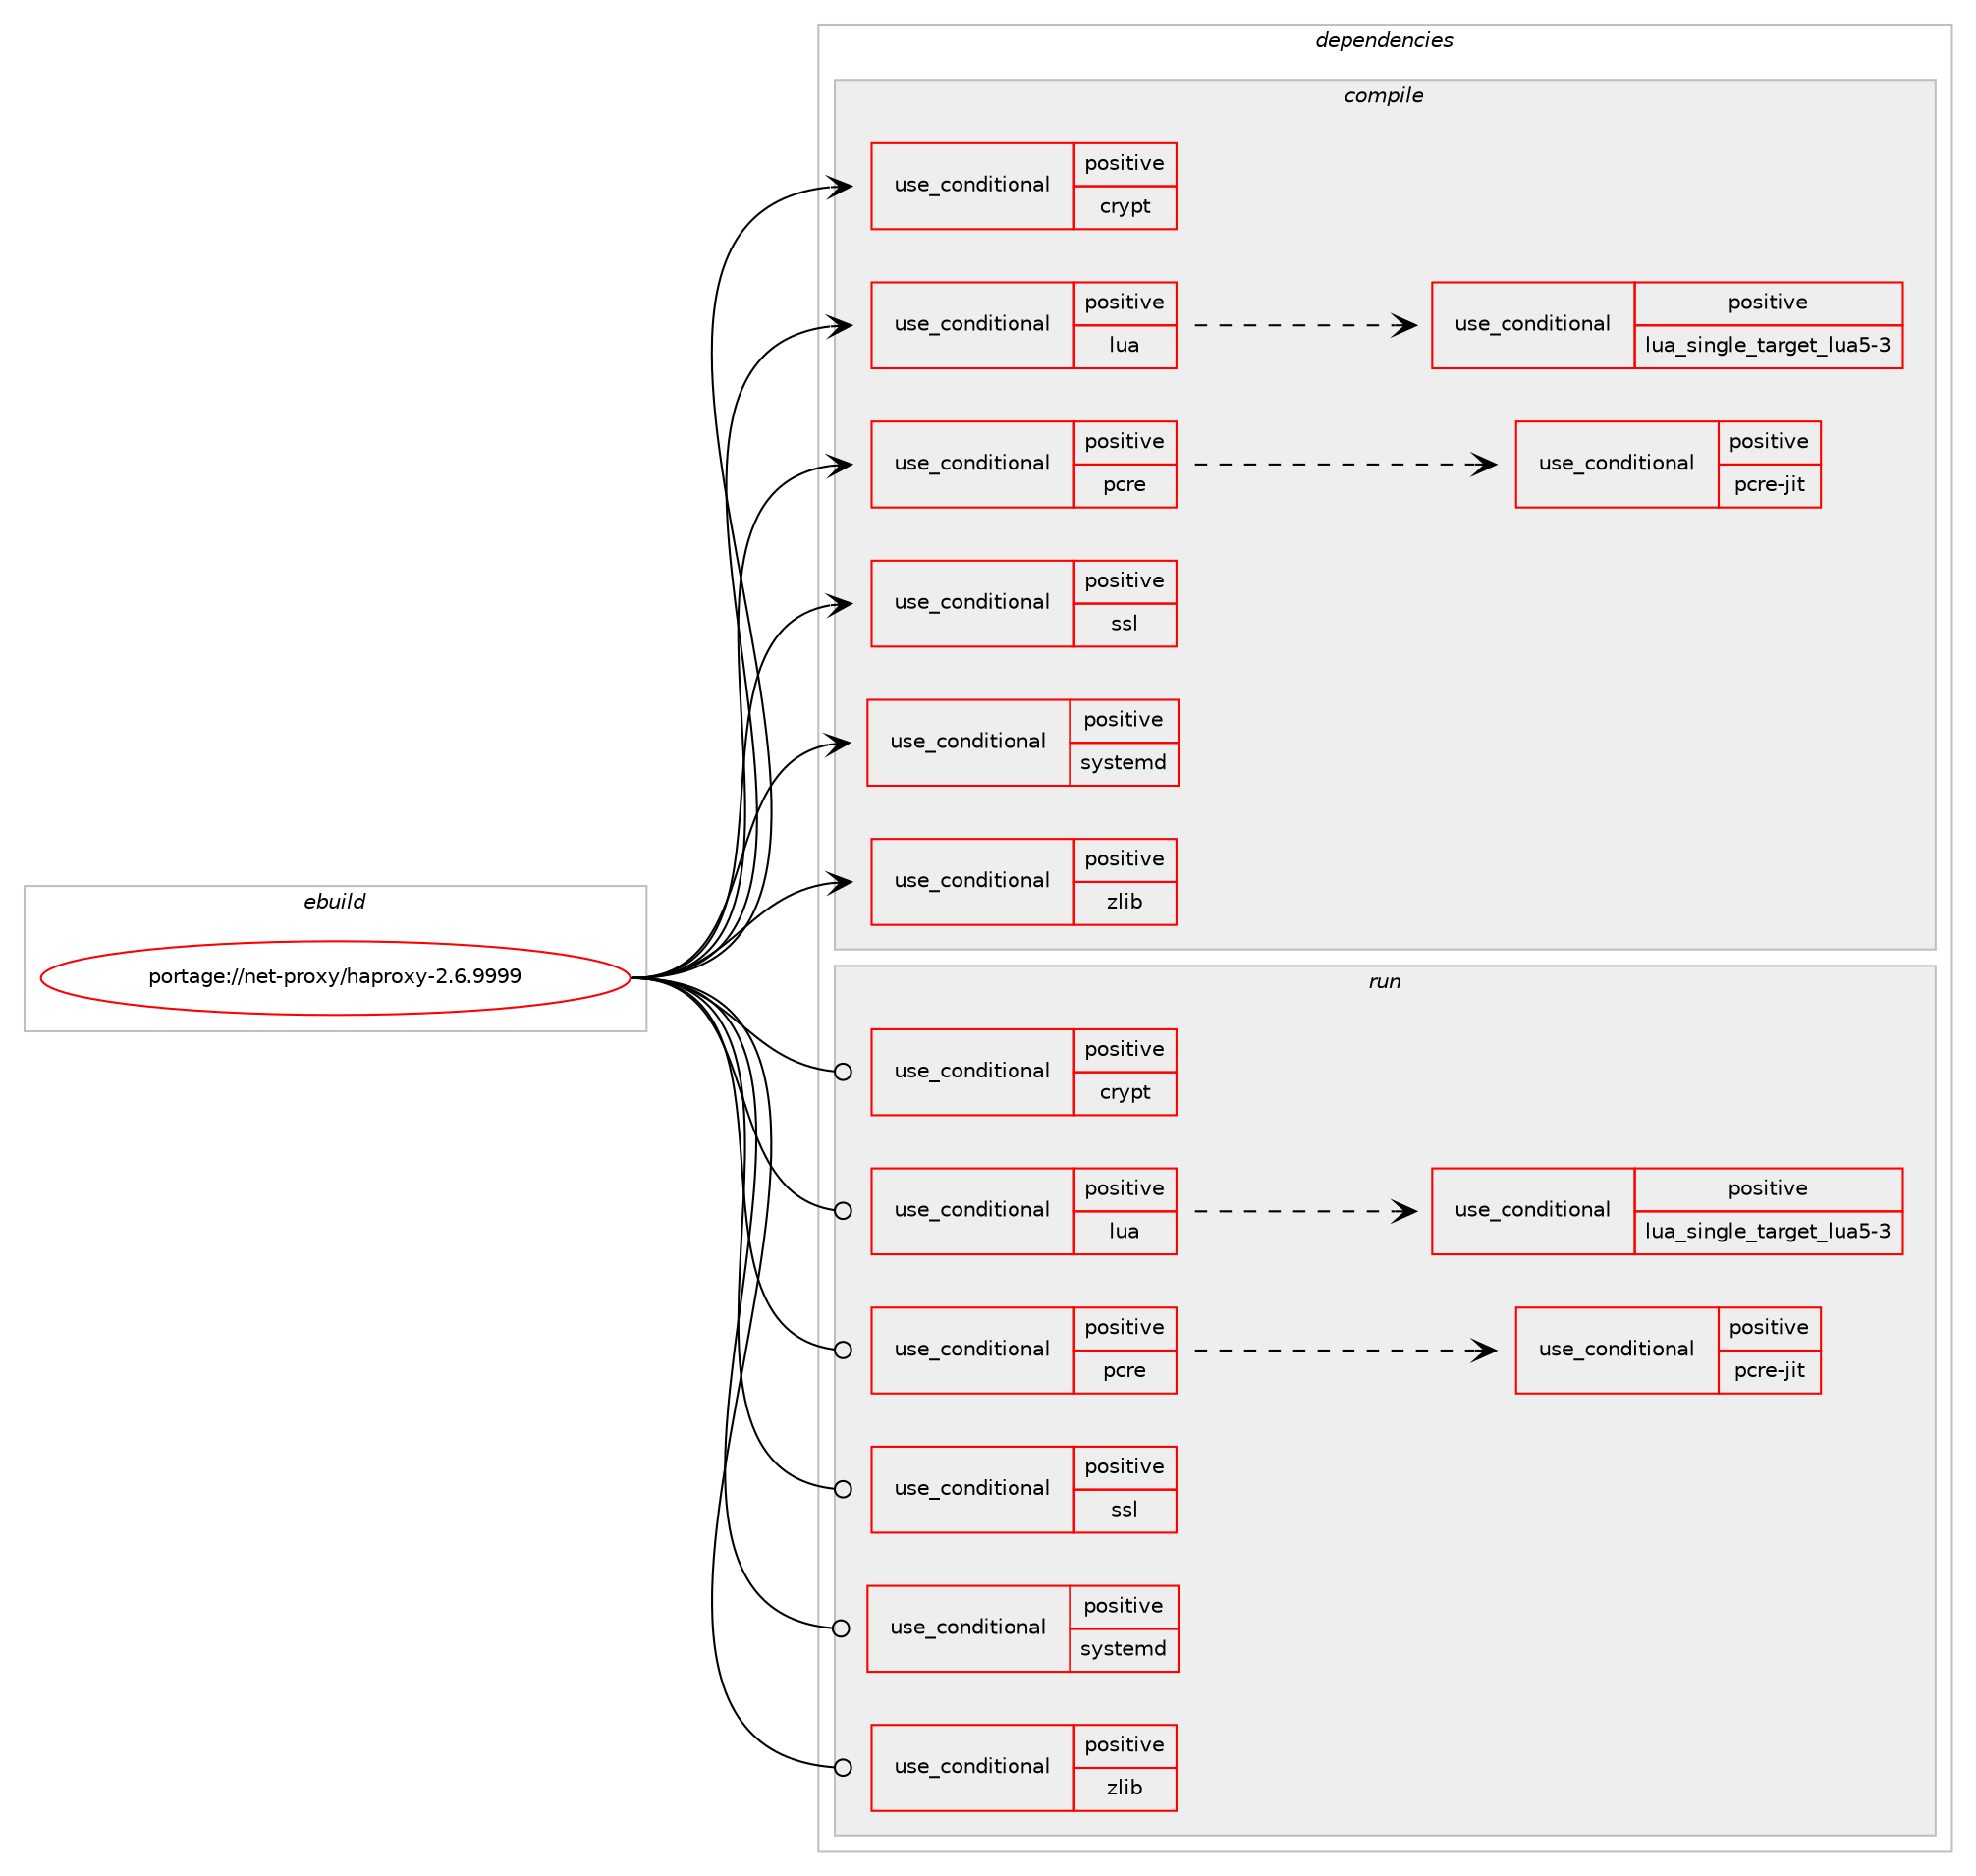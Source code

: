 digraph prolog {

# *************
# Graph options
# *************

newrank=true;
concentrate=true;
compound=true;
graph [rankdir=LR,fontname=Helvetica,fontsize=10,ranksep=1.5];#, ranksep=2.5, nodesep=0.2];
edge  [arrowhead=vee];
node  [fontname=Helvetica,fontsize=10];

# **********
# The ebuild
# **********

subgraph cluster_leftcol {
color=gray;
rank=same;
label=<<i>ebuild</i>>;
id [label="portage://net-proxy/haproxy-2.6.9999", color=red, width=4, href="../net-proxy/haproxy-2.6.9999.svg"];
}

# ****************
# The dependencies
# ****************

subgraph cluster_midcol {
color=gray;
label=<<i>dependencies</i>>;
subgraph cluster_compile {
fillcolor="#eeeeee";
style=filled;
label=<<i>compile</i>>;
subgraph cond1796 {
dependency2551 [label=<<TABLE BORDER="0" CELLBORDER="1" CELLSPACING="0" CELLPADDING="4"><TR><TD ROWSPAN="3" CELLPADDING="10">use_conditional</TD></TR><TR><TD>positive</TD></TR><TR><TD>crypt</TD></TR></TABLE>>, shape=none, color=red];
# *** BEGIN UNKNOWN DEPENDENCY TYPE (TODO) ***
# dependency2551 -> package_dependency(portage://net-proxy/haproxy-2.6.9999,install,no,virtual,libcrypt,none,[,,],any_same_slot,[])
# *** END UNKNOWN DEPENDENCY TYPE (TODO) ***

}
id:e -> dependency2551:w [weight=20,style="solid",arrowhead="vee"];
subgraph cond1797 {
dependency2552 [label=<<TABLE BORDER="0" CELLBORDER="1" CELLSPACING="0" CELLPADDING="4"><TR><TD ROWSPAN="3" CELLPADDING="10">use_conditional</TD></TR><TR><TD>positive</TD></TR><TR><TD>lua</TD></TR></TABLE>>, shape=none, color=red];
subgraph cond1798 {
dependency2553 [label=<<TABLE BORDER="0" CELLBORDER="1" CELLSPACING="0" CELLPADDING="4"><TR><TD ROWSPAN="3" CELLPADDING="10">use_conditional</TD></TR><TR><TD>positive</TD></TR><TR><TD>lua_single_target_lua5-3</TD></TR></TABLE>>, shape=none, color=red];
# *** BEGIN UNKNOWN DEPENDENCY TYPE (TODO) ***
# dependency2553 -> package_dependency(portage://net-proxy/haproxy-2.6.9999,install,no,dev-lang,lua,none,[,,],[slot(5.3)],[])
# *** END UNKNOWN DEPENDENCY TYPE (TODO) ***

}
dependency2552:e -> dependency2553:w [weight=20,style="dashed",arrowhead="vee"];
}
id:e -> dependency2552:w [weight=20,style="solid",arrowhead="vee"];
subgraph cond1799 {
dependency2554 [label=<<TABLE BORDER="0" CELLBORDER="1" CELLSPACING="0" CELLPADDING="4"><TR><TD ROWSPAN="3" CELLPADDING="10">use_conditional</TD></TR><TR><TD>positive</TD></TR><TR><TD>pcre</TD></TR></TABLE>>, shape=none, color=red];
# *** BEGIN UNKNOWN DEPENDENCY TYPE (TODO) ***
# dependency2554 -> package_dependency(portage://net-proxy/haproxy-2.6.9999,install,no,dev-libs,libpcre2,none,[,,],any_same_slot,[])
# *** END UNKNOWN DEPENDENCY TYPE (TODO) ***

subgraph cond1800 {
dependency2555 [label=<<TABLE BORDER="0" CELLBORDER="1" CELLSPACING="0" CELLPADDING="4"><TR><TD ROWSPAN="3" CELLPADDING="10">use_conditional</TD></TR><TR><TD>positive</TD></TR><TR><TD>pcre-jit</TD></TR></TABLE>>, shape=none, color=red];
# *** BEGIN UNKNOWN DEPENDENCY TYPE (TODO) ***
# dependency2555 -> package_dependency(portage://net-proxy/haproxy-2.6.9999,install,no,dev-libs,libpcre2,none,[,,],any_same_slot,[use(enable(jit),none)])
# *** END UNKNOWN DEPENDENCY TYPE (TODO) ***

}
dependency2554:e -> dependency2555:w [weight=20,style="dashed",arrowhead="vee"];
}
id:e -> dependency2554:w [weight=20,style="solid",arrowhead="vee"];
subgraph cond1801 {
dependency2556 [label=<<TABLE BORDER="0" CELLBORDER="1" CELLSPACING="0" CELLPADDING="4"><TR><TD ROWSPAN="3" CELLPADDING="10">use_conditional</TD></TR><TR><TD>positive</TD></TR><TR><TD>ssl</TD></TR></TABLE>>, shape=none, color=red];
# *** BEGIN UNKNOWN DEPENDENCY TYPE (TODO) ***
# dependency2556 -> package_dependency(portage://net-proxy/haproxy-2.6.9999,install,no,dev-libs,openssl,none,[,,],[slot(0),equal],[])
# *** END UNKNOWN DEPENDENCY TYPE (TODO) ***

}
id:e -> dependency2556:w [weight=20,style="solid",arrowhead="vee"];
subgraph cond1802 {
dependency2557 [label=<<TABLE BORDER="0" CELLBORDER="1" CELLSPACING="0" CELLPADDING="4"><TR><TD ROWSPAN="3" CELLPADDING="10">use_conditional</TD></TR><TR><TD>positive</TD></TR><TR><TD>systemd</TD></TR></TABLE>>, shape=none, color=red];
# *** BEGIN UNKNOWN DEPENDENCY TYPE (TODO) ***
# dependency2557 -> package_dependency(portage://net-proxy/haproxy-2.6.9999,install,no,sys-apps,systemd,none,[,,],[],[])
# *** END UNKNOWN DEPENDENCY TYPE (TODO) ***

}
id:e -> dependency2557:w [weight=20,style="solid",arrowhead="vee"];
subgraph cond1803 {
dependency2558 [label=<<TABLE BORDER="0" CELLBORDER="1" CELLSPACING="0" CELLPADDING="4"><TR><TD ROWSPAN="3" CELLPADDING="10">use_conditional</TD></TR><TR><TD>positive</TD></TR><TR><TD>zlib</TD></TR></TABLE>>, shape=none, color=red];
# *** BEGIN UNKNOWN DEPENDENCY TYPE (TODO) ***
# dependency2558 -> package_dependency(portage://net-proxy/haproxy-2.6.9999,install,no,sys-libs,zlib,none,[,,],[],[])
# *** END UNKNOWN DEPENDENCY TYPE (TODO) ***

}
id:e -> dependency2558:w [weight=20,style="solid",arrowhead="vee"];
}
subgraph cluster_compileandrun {
fillcolor="#eeeeee";
style=filled;
label=<<i>compile and run</i>>;
}
subgraph cluster_run {
fillcolor="#eeeeee";
style=filled;
label=<<i>run</i>>;
subgraph cond1804 {
dependency2559 [label=<<TABLE BORDER="0" CELLBORDER="1" CELLSPACING="0" CELLPADDING="4"><TR><TD ROWSPAN="3" CELLPADDING="10">use_conditional</TD></TR><TR><TD>positive</TD></TR><TR><TD>crypt</TD></TR></TABLE>>, shape=none, color=red];
# *** BEGIN UNKNOWN DEPENDENCY TYPE (TODO) ***
# dependency2559 -> package_dependency(portage://net-proxy/haproxy-2.6.9999,run,no,virtual,libcrypt,none,[,,],any_same_slot,[])
# *** END UNKNOWN DEPENDENCY TYPE (TODO) ***

}
id:e -> dependency2559:w [weight=20,style="solid",arrowhead="odot"];
subgraph cond1805 {
dependency2560 [label=<<TABLE BORDER="0" CELLBORDER="1" CELLSPACING="0" CELLPADDING="4"><TR><TD ROWSPAN="3" CELLPADDING="10">use_conditional</TD></TR><TR><TD>positive</TD></TR><TR><TD>lua</TD></TR></TABLE>>, shape=none, color=red];
subgraph cond1806 {
dependency2561 [label=<<TABLE BORDER="0" CELLBORDER="1" CELLSPACING="0" CELLPADDING="4"><TR><TD ROWSPAN="3" CELLPADDING="10">use_conditional</TD></TR><TR><TD>positive</TD></TR><TR><TD>lua_single_target_lua5-3</TD></TR></TABLE>>, shape=none, color=red];
# *** BEGIN UNKNOWN DEPENDENCY TYPE (TODO) ***
# dependency2561 -> package_dependency(portage://net-proxy/haproxy-2.6.9999,run,no,dev-lang,lua,none,[,,],[slot(5.3)],[])
# *** END UNKNOWN DEPENDENCY TYPE (TODO) ***

}
dependency2560:e -> dependency2561:w [weight=20,style="dashed",arrowhead="vee"];
}
id:e -> dependency2560:w [weight=20,style="solid",arrowhead="odot"];
subgraph cond1807 {
dependency2562 [label=<<TABLE BORDER="0" CELLBORDER="1" CELLSPACING="0" CELLPADDING="4"><TR><TD ROWSPAN="3" CELLPADDING="10">use_conditional</TD></TR><TR><TD>positive</TD></TR><TR><TD>pcre</TD></TR></TABLE>>, shape=none, color=red];
# *** BEGIN UNKNOWN DEPENDENCY TYPE (TODO) ***
# dependency2562 -> package_dependency(portage://net-proxy/haproxy-2.6.9999,run,no,dev-libs,libpcre2,none,[,,],any_same_slot,[])
# *** END UNKNOWN DEPENDENCY TYPE (TODO) ***

subgraph cond1808 {
dependency2563 [label=<<TABLE BORDER="0" CELLBORDER="1" CELLSPACING="0" CELLPADDING="4"><TR><TD ROWSPAN="3" CELLPADDING="10">use_conditional</TD></TR><TR><TD>positive</TD></TR><TR><TD>pcre-jit</TD></TR></TABLE>>, shape=none, color=red];
# *** BEGIN UNKNOWN DEPENDENCY TYPE (TODO) ***
# dependency2563 -> package_dependency(portage://net-proxy/haproxy-2.6.9999,run,no,dev-libs,libpcre2,none,[,,],any_same_slot,[use(enable(jit),none)])
# *** END UNKNOWN DEPENDENCY TYPE (TODO) ***

}
dependency2562:e -> dependency2563:w [weight=20,style="dashed",arrowhead="vee"];
}
id:e -> dependency2562:w [weight=20,style="solid",arrowhead="odot"];
subgraph cond1809 {
dependency2564 [label=<<TABLE BORDER="0" CELLBORDER="1" CELLSPACING="0" CELLPADDING="4"><TR><TD ROWSPAN="3" CELLPADDING="10">use_conditional</TD></TR><TR><TD>positive</TD></TR><TR><TD>ssl</TD></TR></TABLE>>, shape=none, color=red];
# *** BEGIN UNKNOWN DEPENDENCY TYPE (TODO) ***
# dependency2564 -> package_dependency(portage://net-proxy/haproxy-2.6.9999,run,no,dev-libs,openssl,none,[,,],[slot(0),equal],[])
# *** END UNKNOWN DEPENDENCY TYPE (TODO) ***

}
id:e -> dependency2564:w [weight=20,style="solid",arrowhead="odot"];
subgraph cond1810 {
dependency2565 [label=<<TABLE BORDER="0" CELLBORDER="1" CELLSPACING="0" CELLPADDING="4"><TR><TD ROWSPAN="3" CELLPADDING="10">use_conditional</TD></TR><TR><TD>positive</TD></TR><TR><TD>systemd</TD></TR></TABLE>>, shape=none, color=red];
# *** BEGIN UNKNOWN DEPENDENCY TYPE (TODO) ***
# dependency2565 -> package_dependency(portage://net-proxy/haproxy-2.6.9999,run,no,sys-apps,systemd,none,[,,],[],[])
# *** END UNKNOWN DEPENDENCY TYPE (TODO) ***

}
id:e -> dependency2565:w [weight=20,style="solid",arrowhead="odot"];
subgraph cond1811 {
dependency2566 [label=<<TABLE BORDER="0" CELLBORDER="1" CELLSPACING="0" CELLPADDING="4"><TR><TD ROWSPAN="3" CELLPADDING="10">use_conditional</TD></TR><TR><TD>positive</TD></TR><TR><TD>zlib</TD></TR></TABLE>>, shape=none, color=red];
# *** BEGIN UNKNOWN DEPENDENCY TYPE (TODO) ***
# dependency2566 -> package_dependency(portage://net-proxy/haproxy-2.6.9999,run,no,sys-libs,zlib,none,[,,],[],[])
# *** END UNKNOWN DEPENDENCY TYPE (TODO) ***

}
id:e -> dependency2566:w [weight=20,style="solid",arrowhead="odot"];
# *** BEGIN UNKNOWN DEPENDENCY TYPE (TODO) ***
# id -> package_dependency(portage://net-proxy/haproxy-2.6.9999,run,no,acct-group,haproxy,none,[,,],[],[])
# *** END UNKNOWN DEPENDENCY TYPE (TODO) ***

# *** BEGIN UNKNOWN DEPENDENCY TYPE (TODO) ***
# id -> package_dependency(portage://net-proxy/haproxy-2.6.9999,run,no,acct-user,haproxy,none,[,,],[],[])
# *** END UNKNOWN DEPENDENCY TYPE (TODO) ***

}
}

# **************
# The candidates
# **************

subgraph cluster_choices {
rank=same;
color=gray;
label=<<i>candidates</i>>;

}

}
